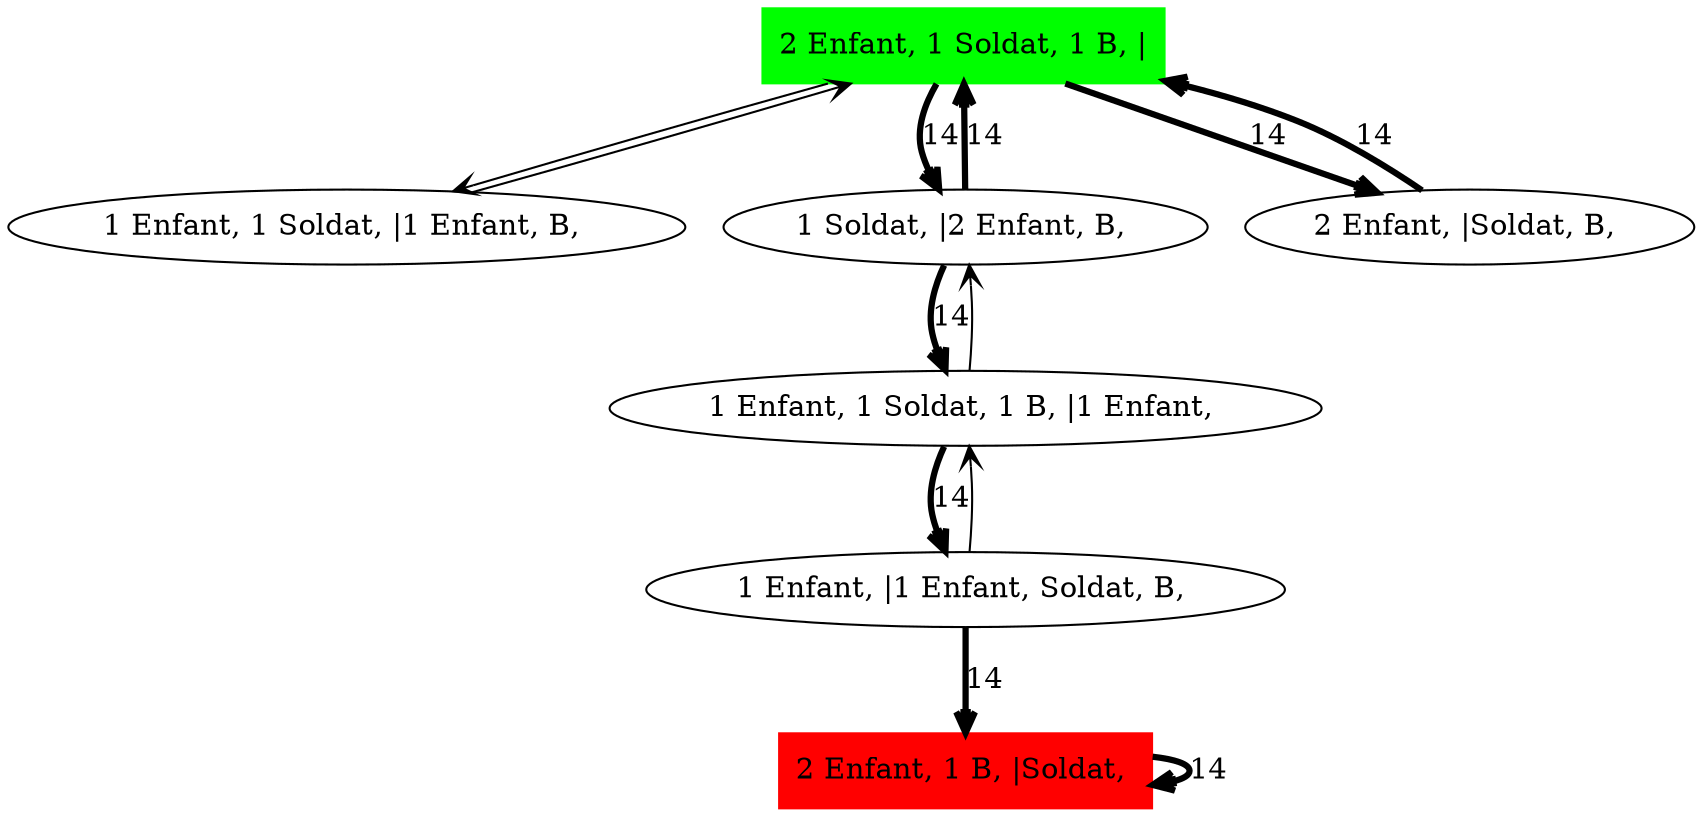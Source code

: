 digraph Soldat_Sol_ {
	initial [label="2 Enfant, 1 Soldat, 1 B, |" color=green shape=box style=filled]
	final [label="2 Enfant, 1 B, |Soldat, " color=red shape=box style=filled]
	initial -> "1 Enfant, 1 Soldat, |1 Enfant, B, " [arrowhead=open]
	initial -> "1 Soldat, |2 Enfant, B, " [label=14 arrowhead=open penwidth=3]
	initial -> "2 Enfant, |Soldat, B, " [label=14 arrowhead=open penwidth=3]
	"2 Enfant, |Soldat, B, " -> initial [label=14 arrowhead=open penwidth=3]
	"1 Soldat, |2 Enfant, B, " -> "1 Enfant, 1 Soldat, 1 B, |1 Enfant, " [label=14 arrowhead=open penwidth=3]
	"1 Soldat, |2 Enfant, B, " -> initial [label=14 arrowhead=open penwidth=3]
	"1 Enfant, 1 Soldat, 1 B, |1 Enfant, " -> "1 Soldat, |2 Enfant, B, " [arrowhead=open]
	"1 Enfant, 1 Soldat, 1 B, |1 Enfant, " -> "1 Enfant, |1 Enfant, Soldat, B, " [label=14 arrowhead=open penwidth=3]
	"1 Enfant, |1 Enfant, Soldat, B, " -> final [label=14 arrowhead=open penwidth=3]
	"1 Enfant, |1 Enfant, Soldat, B, " -> "1 Enfant, 1 Soldat, 1 B, |1 Enfant, " [arrowhead=open]
	final -> final [label=14 arrowhead=open penwidth=3]
	"1 Enfant, 1 Soldat, |1 Enfant, B, " -> initial [arrowhead=open]
}
